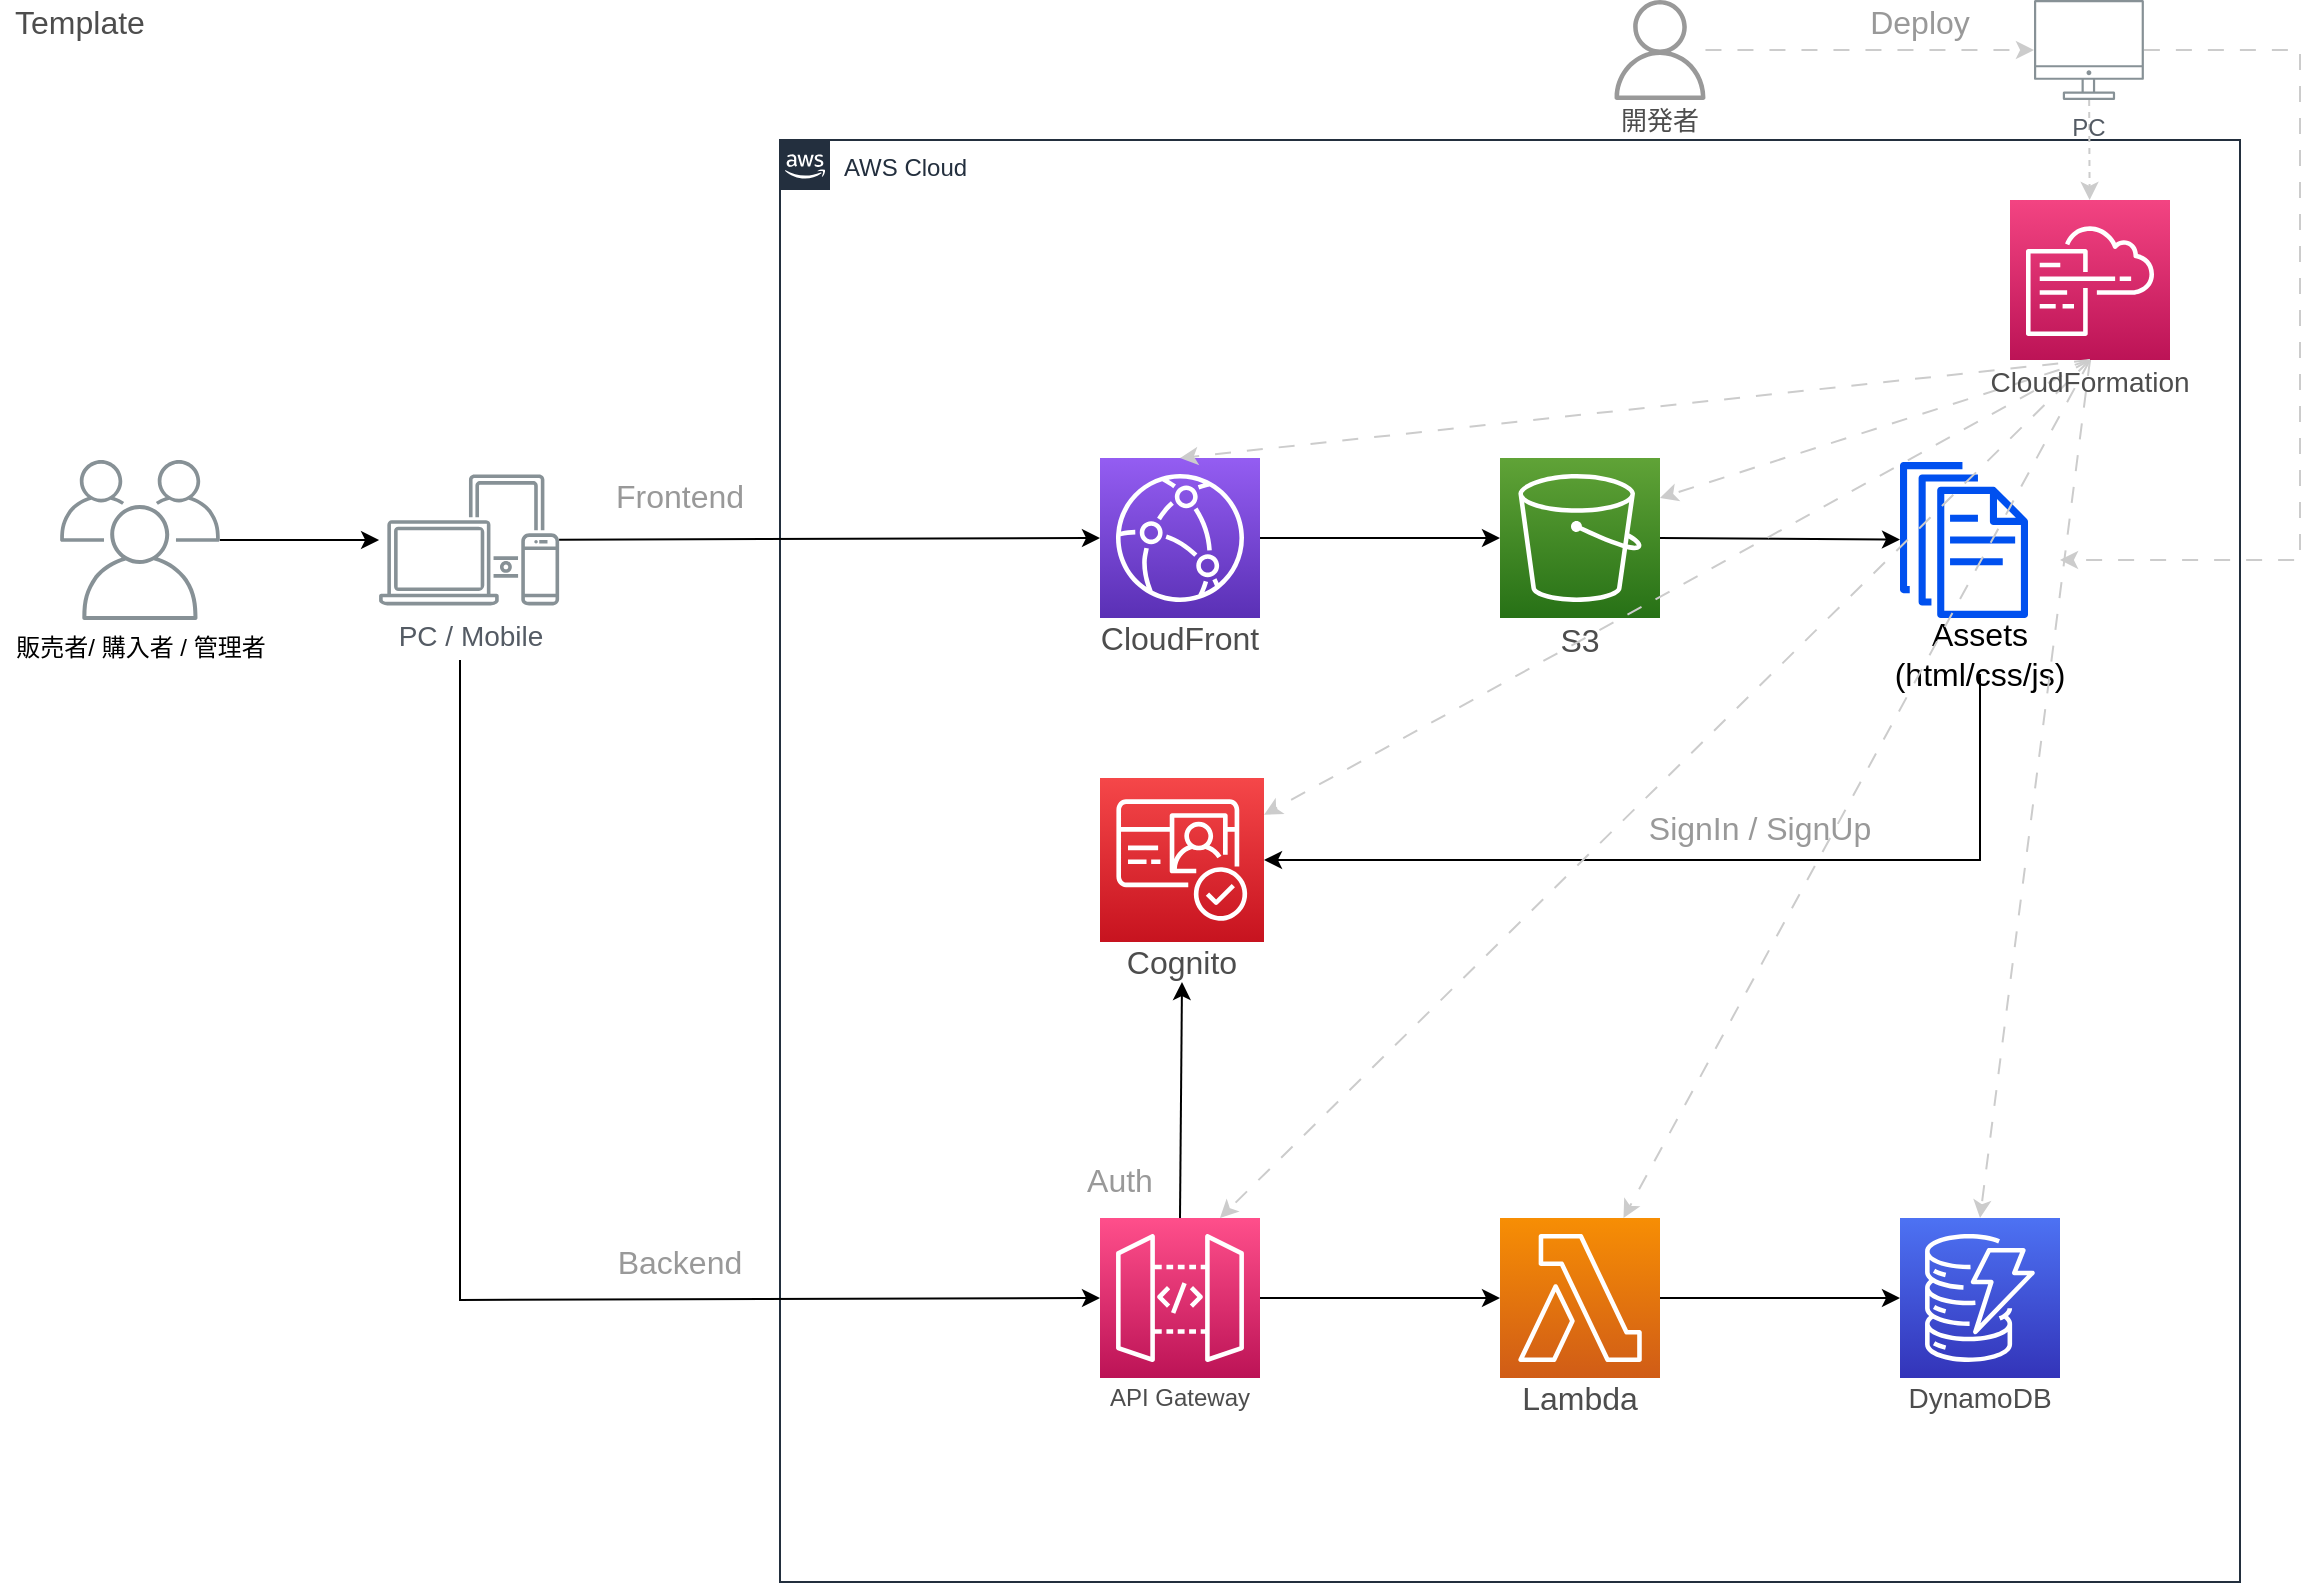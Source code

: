 <mxfile>
    <diagram id="nKzdxByq250dc3Etk0xF" name="ページ1">
        <mxGraphModel dx="1053" dy="658" grid="1" gridSize="10" guides="1" tooltips="1" connect="1" arrows="1" fold="1" page="1" pageScale="1" pageWidth="1169" pageHeight="827" background="none" math="0" shadow="0">
            <root>
                <mxCell id="0"/>
                <mxCell id="1" parent="0"/>
                <mxCell id="63" value="AWS Cloud" style="points=[[0,0],[0.25,0],[0.5,0],[0.75,0],[1,0],[1,0.25],[1,0.5],[1,0.75],[1,1],[0.75,1],[0.5,1],[0.25,1],[0,1],[0,0.75],[0,0.5],[0,0.25]];outlineConnect=0;gradientColor=none;html=1;whiteSpace=wrap;fontSize=12;fontStyle=0;container=1;pointerEvents=0;collapsible=0;recursiveResize=0;shape=mxgraph.aws4.group;grIcon=mxgraph.aws4.group_aws_cloud_alt;strokeColor=#232F3E;fillColor=default;verticalAlign=top;align=left;spacingLeft=30;fontColor=#232F3E;dashed=0;" parent="1" vertex="1">
                    <mxGeometry x="400" y="80" width="730" height="721" as="geometry"/>
                </mxCell>
                <mxCell id="172" value="" style="group" parent="63" vertex="1" connectable="0">
                    <mxGeometry x="160" y="319" width="82" height="102" as="geometry"/>
                </mxCell>
                <mxCell id="173" value="" style="sketch=0;points=[[0,0,0],[0.25,0,0],[0.5,0,0],[0.75,0,0],[1,0,0],[0,1,0],[0.25,1,0],[0.5,1,0],[0.75,1,0],[1,1,0],[0,0.25,0],[0,0.5,0],[0,0.75,0],[1,0.25,0],[1,0.5,0],[1,0.75,0]];outlineConnect=0;fontColor=#232F3E;gradientColor=#F54749;gradientDirection=north;fillColor=#C7131F;strokeColor=#ffffff;dashed=0;verticalLabelPosition=bottom;verticalAlign=top;align=center;html=1;fontSize=12;fontStyle=0;aspect=fixed;shape=mxgraph.aws4.resourceIcon;resIcon=mxgraph.aws4.cognito;" parent="172" vertex="1">
                    <mxGeometry width="82" height="82" as="geometry"/>
                </mxCell>
                <mxCell id="174" value="Cognito" style="text;html=1;strokeColor=none;fillColor=none;align=center;verticalAlign=middle;whiteSpace=wrap;rounded=0;fontStyle=0;fontSize=16;fontColor=#4D4D4D;" parent="172" vertex="1">
                    <mxGeometry y="82" width="82" height="20" as="geometry"/>
                </mxCell>
                <mxCell id="199" value="Auth" style="text;html=1;strokeColor=none;fillColor=none;align=center;verticalAlign=middle;whiteSpace=wrap;rounded=0;fontStyle=0;fontSize=16;fontColor=#999999;labelBorderColor=none;" parent="63" vertex="1">
                    <mxGeometry x="130" y="510" width="80" height="20" as="geometry"/>
                </mxCell>
                <mxCell id="175" value="" style="group" parent="63" vertex="1" connectable="0">
                    <mxGeometry x="160" y="539" width="480" height="100" as="geometry"/>
                </mxCell>
                <mxCell id="176" value="" style="group" parent="175" vertex="1" connectable="0">
                    <mxGeometry width="80" height="100" as="geometry"/>
                </mxCell>
                <mxCell id="177" value="" style="sketch=0;points=[[0,0,0],[0.25,0,0],[0.5,0,0],[0.75,0,0],[1,0,0],[0,1,0],[0.25,1,0],[0.5,1,0],[0.75,1,0],[1,1,0],[0,0.25,0],[0,0.5,0],[0,0.75,0],[1,0.25,0],[1,0.5,0],[1,0.75,0]];outlineConnect=0;fontColor=#232F3E;gradientColor=#FF4F8B;gradientDirection=north;fillColor=#BC1356;strokeColor=#ffffff;dashed=0;verticalLabelPosition=bottom;verticalAlign=top;align=center;html=1;fontSize=12;fontStyle=0;aspect=fixed;shape=mxgraph.aws4.resourceIcon;resIcon=mxgraph.aws4.api_gateway;" parent="176" vertex="1">
                    <mxGeometry width="80" height="80" as="geometry"/>
                </mxCell>
                <mxCell id="178" value="API Gateway" style="text;html=1;strokeColor=none;fillColor=none;align=center;verticalAlign=middle;whiteSpace=wrap;rounded=0;fontStyle=0;fontSize=12;fontColor=#4D4D4D;" parent="176" vertex="1">
                    <mxGeometry y="80" width="80" height="20" as="geometry"/>
                </mxCell>
                <mxCell id="179" value="" style="group" parent="175" vertex="1" connectable="0">
                    <mxGeometry x="200" width="80" height="100" as="geometry"/>
                </mxCell>
                <mxCell id="180" value="" style="sketch=0;points=[[0,0,0],[0.25,0,0],[0.5,0,0],[0.75,0,0],[1,0,0],[0,1,0],[0.25,1,0],[0.5,1,0],[0.75,1,0],[1,1,0],[0,0.25,0],[0,0.5,0],[0,0.75,0],[1,0.25,0],[1,0.5,0],[1,0.75,0]];outlineConnect=0;fontColor=#232F3E;gradientColor=#F78E04;gradientDirection=north;fillColor=#D05C17;strokeColor=#ffffff;dashed=0;verticalLabelPosition=bottom;verticalAlign=top;align=center;html=1;fontSize=12;fontStyle=0;aspect=fixed;shape=mxgraph.aws4.resourceIcon;resIcon=mxgraph.aws4.lambda;" parent="179" vertex="1">
                    <mxGeometry width="80" height="80" as="geometry"/>
                </mxCell>
                <mxCell id="181" value="Lambda" style="text;html=1;strokeColor=none;fillColor=none;align=center;verticalAlign=middle;whiteSpace=wrap;rounded=0;fontStyle=0;fontSize=16;fontColor=#4D4D4D;" parent="179" vertex="1">
                    <mxGeometry y="80" width="80" height="20" as="geometry"/>
                </mxCell>
                <mxCell id="182" value="" style="group" parent="175" vertex="1" connectable="0">
                    <mxGeometry x="400" width="80" height="100" as="geometry"/>
                </mxCell>
                <mxCell id="183" value="" style="sketch=0;points=[[0,0,0],[0.25,0,0],[0.5,0,0],[0.75,0,0],[1,0,0],[0,1,0],[0.25,1,0],[0.5,1,0],[0.75,1,0],[1,1,0],[0,0.25,0],[0,0.5,0],[0,0.75,0],[1,0.25,0],[1,0.5,0],[1,0.75,0]];outlineConnect=0;fontColor=#232F3E;gradientColor=#4D72F3;gradientDirection=north;fillColor=#3334B9;strokeColor=#ffffff;dashed=0;verticalLabelPosition=bottom;verticalAlign=top;align=center;html=1;fontSize=12;fontStyle=0;aspect=fixed;shape=mxgraph.aws4.resourceIcon;resIcon=mxgraph.aws4.dynamodb;" parent="182" vertex="1">
                    <mxGeometry width="80" height="80" as="geometry"/>
                </mxCell>
                <mxCell id="184" value="" style="edgeStyle=none;html=1;fontSize=14;" parent="182" source="185" target="183" edge="1">
                    <mxGeometry relative="1" as="geometry"/>
                </mxCell>
                <mxCell id="185" value="DynamoDB" style="text;html=1;strokeColor=none;fillColor=none;align=center;verticalAlign=middle;whiteSpace=wrap;rounded=0;fontStyle=0;fontSize=14;fontColor=#4D4D4D;" parent="182" vertex="1">
                    <mxGeometry y="80" width="80" height="20" as="geometry"/>
                </mxCell>
                <mxCell id="186" style="edgeStyle=none;html=1;exitX=1;exitY=0.5;exitDx=0;exitDy=0;exitPerimeter=0;" parent="175" source="177" target="180" edge="1">
                    <mxGeometry relative="1" as="geometry"/>
                </mxCell>
                <mxCell id="187" style="edgeStyle=none;html=1;exitX=1;exitY=0.5;exitDx=0;exitDy=0;exitPerimeter=0;entryX=0;entryY=0.5;entryDx=0;entryDy=0;entryPerimeter=0;" parent="175" source="180" target="183" edge="1">
                    <mxGeometry relative="1" as="geometry"/>
                </mxCell>
                <mxCell id="204" value="" style="sketch=0;outlineConnect=0;fillColor=#0050ef;strokeColor=#001DBC;dashed=0;verticalLabelPosition=bottom;verticalAlign=top;align=center;html=1;fontSize=12;fontStyle=0;aspect=fixed;pointerEvents=1;shape=mxgraph.aws4.documents;labelBorderColor=none;fontColor=#ffffff;" parent="63" vertex="1">
                    <mxGeometry x="560" y="161" width="64" height="78" as="geometry"/>
                </mxCell>
                <mxCell id="222" style="edgeStyle=none;rounded=0;html=1;exitX=0.5;exitY=1;exitDx=0;exitDy=0;entryX=1;entryY=0.5;entryDx=0;entryDy=0;entryPerimeter=0;fontSize=14;fontColor=#999999;" parent="63" source="205" target="173" edge="1">
                    <mxGeometry relative="1" as="geometry">
                        <mxPoint x="600" y="320" as="targetPoint"/>
                        <Array as="points">
                            <mxPoint x="600" y="360"/>
                        </Array>
                    </mxGeometry>
                </mxCell>
                <mxCell id="205" value="Assets&lt;br&gt;(html/css/js)" style="text;html=1;strokeColor=none;fillColor=none;align=center;verticalAlign=middle;whiteSpace=wrap;rounded=0;fontStyle=0;fontSize=16;fontColor=#000000;labelBorderColor=none;" parent="63" vertex="1">
                    <mxGeometry x="560" y="246" width="80" height="21" as="geometry"/>
                </mxCell>
                <mxCell id="164" value="" style="group" parent="63" vertex="1" connectable="0">
                    <mxGeometry x="160" y="159" width="80" height="100" as="geometry"/>
                </mxCell>
                <mxCell id="165" value="" style="sketch=0;points=[[0,0,0],[0.25,0,0],[0.5,0,0],[0.75,0,0],[1,0,0],[0,1,0],[0.25,1,0],[0.5,1,0],[0.75,1,0],[1,1,0],[0,0.25,0],[0,0.5,0],[0,0.75,0],[1,0.25,0],[1,0.5,0],[1,0.75,0]];outlineConnect=0;fontColor=#232F3E;gradientColor=#945DF2;gradientDirection=north;fillColor=#5A30B5;strokeColor=#ffffff;dashed=0;verticalLabelPosition=bottom;verticalAlign=top;align=center;html=1;fontSize=12;fontStyle=0;aspect=fixed;shape=mxgraph.aws4.resourceIcon;resIcon=mxgraph.aws4.cloudfront;" parent="164" vertex="1">
                    <mxGeometry width="80" height="80" as="geometry"/>
                </mxCell>
                <mxCell id="166" value="" style="edgeStyle=none;html=1;fontSize=14;" parent="164" source="167" target="165" edge="1">
                    <mxGeometry relative="1" as="geometry"/>
                </mxCell>
                <mxCell id="167" value="CloudFront" style="text;html=1;strokeColor=none;fillColor=none;align=center;verticalAlign=middle;whiteSpace=wrap;rounded=0;fontStyle=0;fontSize=16;fontColor=#4D4D4D;" parent="164" vertex="1">
                    <mxGeometry y="80" width="80" height="20" as="geometry"/>
                </mxCell>
                <mxCell id="168" value="" style="group" parent="63" vertex="1" connectable="0">
                    <mxGeometry x="360" y="159" width="80" height="101" as="geometry"/>
                </mxCell>
                <mxCell id="169" value="" style="sketch=0;points=[[0,0,0],[0.25,0,0],[0.5,0,0],[0.75,0,0],[1,0,0],[0,1,0],[0.25,1,0],[0.5,1,0],[0.75,1,0],[1,1,0],[0,0.25,0],[0,0.5,0],[0,0.75,0],[1,0.25,0],[1,0.5,0],[1,0.75,0]];outlineConnect=0;fontColor=#232F3E;gradientColor=#60A337;gradientDirection=north;fillColor=#277116;strokeColor=#ffffff;dashed=0;verticalLabelPosition=bottom;verticalAlign=top;align=center;html=1;fontSize=12;fontStyle=0;aspect=fixed;shape=mxgraph.aws4.resourceIcon;resIcon=mxgraph.aws4.s3;" parent="168" vertex="1">
                    <mxGeometry width="80" height="80" as="geometry"/>
                </mxCell>
                <mxCell id="170" value="S3" style="text;html=1;strokeColor=none;fillColor=none;align=center;verticalAlign=middle;whiteSpace=wrap;rounded=0;fontStyle=0;fontSize=16;fontColor=#4D4D4D;" parent="168" vertex="1">
                    <mxGeometry y="80" width="80" height="21" as="geometry"/>
                </mxCell>
                <mxCell id="171" style="edgeStyle=none;html=1;exitX=1;exitY=0.5;exitDx=0;exitDy=0;exitPerimeter=0;entryX=0;entryY=0.5;entryDx=0;entryDy=0;entryPerimeter=0;" parent="63" source="165" target="169" edge="1">
                    <mxGeometry relative="1" as="geometry"/>
                </mxCell>
                <mxCell id="206" style="edgeStyle=none;html=1;exitX=1;exitY=0.5;exitDx=0;exitDy=0;exitPerimeter=0;fontColor=#000000;" parent="63" source="169" target="204" edge="1">
                    <mxGeometry relative="1" as="geometry"/>
                </mxCell>
                <mxCell id="211" value="SignIn / SignUp" style="text;html=1;strokeColor=none;fillColor=none;align=center;verticalAlign=middle;whiteSpace=wrap;rounded=0;fontStyle=0;fontSize=16;fontColor=#999999;labelBorderColor=none;" parent="63" vertex="1">
                    <mxGeometry x="430" y="333" width="120" height="21" as="geometry"/>
                </mxCell>
                <mxCell id="224" style="edgeStyle=none;rounded=0;html=1;exitX=0.5;exitY=0;exitDx=0;exitDy=0;exitPerimeter=0;entryX=0.5;entryY=1;entryDx=0;entryDy=0;fontSize=14;fontColor=#999999;" parent="63" source="177" target="174" edge="1">
                    <mxGeometry relative="1" as="geometry"/>
                </mxCell>
                <mxCell id="236" style="edgeStyle=none;rounded=0;html=1;exitX=0.5;exitY=1;exitDx=0;exitDy=0;exitPerimeter=0;entryX=0.5;entryY=0;entryDx=0;entryDy=0;entryPerimeter=0;strokeColor=#CCCCCC;fontSize=13;fontColor=#4D4D4D;dashed=1;dashPattern=8 8;" parent="63" source="227" target="183" edge="1">
                    <mxGeometry relative="1" as="geometry"/>
                </mxCell>
                <mxCell id="227" value="" style="sketch=0;points=[[0,0,0],[0.25,0,0],[0.5,0,0],[0.75,0,0],[1,0,0],[0,1,0],[0.25,1,0],[0.5,1,0],[0.75,1,0],[1,1,0],[0,0.25,0],[0,0.5,0],[0,0.75,0],[1,0.25,0],[1,0.5,0],[1,0.75,0]];points=[[0,0,0],[0.25,0,0],[0.5,0,0],[0.75,0,0],[1,0,0],[0,1,0],[0.25,1,0],[0.5,1,0],[0.75,1,0],[1,1,0],[0,0.25,0],[0,0.5,0],[0,0.75,0],[1,0.25,0],[1,0.5,0],[1,0.75,0]];outlineConnect=0;fontColor=#232F3E;gradientColor=#F34482;gradientDirection=north;fillColor=#BC1356;strokeColor=#ffffff;dashed=0;verticalLabelPosition=bottom;verticalAlign=top;align=center;html=1;fontSize=12;fontStyle=0;aspect=fixed;shape=mxgraph.aws4.resourceIcon;resIcon=mxgraph.aws4.cloudformation;labelBorderColor=none;" parent="63" vertex="1">
                    <mxGeometry x="615" y="30" width="80" height="80" as="geometry"/>
                </mxCell>
                <mxCell id="231" style="edgeStyle=none;rounded=0;html=1;exitX=0.5;exitY=0;exitDx=0;exitDy=0;entryX=0.5;entryY=0;entryDx=0;entryDy=0;entryPerimeter=0;strokeColor=#CCCCCC;fontSize=13;fontColor=#4D4D4D;dashed=1;dashPattern=8 8;" parent="63" source="228" target="165" edge="1">
                    <mxGeometry relative="1" as="geometry"/>
                </mxCell>
                <mxCell id="232" style="edgeStyle=none;rounded=0;html=1;exitX=0.5;exitY=0;exitDx=0;exitDy=0;entryX=1;entryY=0.25;entryDx=0;entryDy=0;entryPerimeter=0;dashed=1;strokeColor=#CCCCCC;fontSize=13;fontColor=#4D4D4D;dashPattern=8 8;" parent="63" source="228" target="169" edge="1">
                    <mxGeometry relative="1" as="geometry"/>
                </mxCell>
                <mxCell id="233" style="edgeStyle=none;rounded=0;html=1;exitX=0.5;exitY=0;exitDx=0;exitDy=0;strokeColor=#CCCCCC;fontSize=13;fontColor=#4D4D4D;dashed=1;dashPattern=8 8;" parent="63" source="228" target="173" edge="1">
                    <mxGeometry relative="1" as="geometry"/>
                </mxCell>
                <mxCell id="234" style="edgeStyle=none;rounded=0;html=1;exitX=0.5;exitY=0;exitDx=0;exitDy=0;strokeColor=#CCCCCC;fontSize=13;fontColor=#4D4D4D;dashed=1;dashPattern=8 8;entryX=0.75;entryY=0;entryDx=0;entryDy=0;entryPerimeter=0;" parent="63" source="228" target="177" edge="1">
                    <mxGeometry relative="1" as="geometry"/>
                </mxCell>
                <mxCell id="235" style="edgeStyle=none;rounded=0;html=1;exitX=0.5;exitY=0;exitDx=0;exitDy=0;strokeColor=#CCCCCC;fontSize=13;fontColor=#4D4D4D;dashed=1;dashPattern=8 8;" parent="63" source="228" target="180" edge="1">
                    <mxGeometry relative="1" as="geometry"/>
                </mxCell>
                <mxCell id="228" value="CloudFormation" style="text;html=1;strokeColor=none;fillColor=none;align=center;verticalAlign=middle;whiteSpace=wrap;rounded=0;fontStyle=0;fontSize=14;fontColor=#4D4D4D;" parent="63" vertex="1">
                    <mxGeometry x="615" y="110" width="80" height="21" as="geometry"/>
                </mxCell>
                <mxCell id="70" value="Template" style="text;html=1;strokeColor=none;fillColor=none;align=center;verticalAlign=middle;whiteSpace=wrap;rounded=0;fontStyle=0;fontSize=16;fontColor=#4D4D4D;" parent="1" vertex="1">
                    <mxGeometry x="10" y="10" width="80" height="21" as="geometry"/>
                </mxCell>
                <mxCell id="201" style="edgeStyle=none;html=1;entryX=0;entryY=0.5;entryDx=0;entryDy=0;entryPerimeter=0;fontColor=#999999;rounded=0;" parent="1" target="177" edge="1">
                    <mxGeometry relative="1" as="geometry">
                        <mxPoint x="240" y="340" as="sourcePoint"/>
                        <Array as="points">
                            <mxPoint x="240" y="660"/>
                        </Array>
                    </mxGeometry>
                </mxCell>
                <mxCell id="215" style="edgeStyle=none;rounded=0;html=1;entryX=0;entryY=0.5;entryDx=0;entryDy=0;entryPerimeter=0;fontColor=#000000;" parent="1" source="92" target="165" edge="1">
                    <mxGeometry relative="1" as="geometry"/>
                </mxCell>
                <mxCell id="92" value="&lt;font style=&quot;font-size: 14px;&quot;&gt;PC / Mobile&lt;/font&gt;" style="sketch=0;outlineConnect=0;gradientColor=none;fontColor=#545B64;strokeColor=none;fillColor=#879196;dashed=0;verticalLabelPosition=bottom;verticalAlign=top;align=center;html=1;fontSize=12;fontStyle=0;aspect=fixed;shape=mxgraph.aws4.illustration_devices;pointerEvents=1" parent="1" vertex="1">
                    <mxGeometry x="199.55" y="247.14" width="90.01" height="65.71" as="geometry"/>
                </mxCell>
                <mxCell id="190" style="edgeStyle=none;html=1;" parent="1" source="98" target="92" edge="1">
                    <mxGeometry relative="1" as="geometry">
                        <mxPoint x="239.55" y="330" as="targetPoint"/>
                    </mxGeometry>
                </mxCell>
                <mxCell id="98" value="&lt;font color=&quot;#000000&quot;&gt;販売者/ 購入者 / 管理者&lt;/font&gt;" style="sketch=0;outlineConnect=0;gradientColor=none;fontColor=#545B64;strokeColor=none;fillColor=#879196;dashed=0;verticalLabelPosition=bottom;verticalAlign=top;align=center;html=1;fontSize=12;fontStyle=0;aspect=fixed;shape=mxgraph.aws4.illustration_users;pointerEvents=1" parent="1" vertex="1">
                    <mxGeometry x="40" y="239.99" width="80" height="80" as="geometry"/>
                </mxCell>
                <mxCell id="194" value="Frontend" style="text;html=1;strokeColor=none;fillColor=none;align=center;verticalAlign=middle;whiteSpace=wrap;rounded=0;fontStyle=0;fontSize=16;fontColor=#999999;labelBorderColor=none;" parent="1" vertex="1">
                    <mxGeometry x="310" y="247.14" width="80" height="21" as="geometry"/>
                </mxCell>
                <mxCell id="197" value="Backend" style="text;html=1;strokeColor=none;fillColor=none;align=center;verticalAlign=middle;whiteSpace=wrap;rounded=0;fontStyle=0;fontSize=16;fontColor=#999999;labelBorderColor=none;" parent="1" vertex="1">
                    <mxGeometry x="310" y="630" width="80" height="21" as="geometry"/>
                </mxCell>
                <mxCell id="225" value="" style="sketch=0;outlineConnect=0;fontColor=#999999;gradientColor=none;fillColor=#999999;strokeColor=none;dashed=0;verticalLabelPosition=bottom;verticalAlign=top;align=center;html=1;fontSize=12;fontStyle=0;aspect=fixed;pointerEvents=1;shape=mxgraph.aws4.user;labelBorderColor=none;" parent="1" vertex="1">
                    <mxGeometry x="815" y="10" width="50" height="50" as="geometry"/>
                </mxCell>
                <mxCell id="230" style="edgeStyle=none;rounded=0;html=1;fontSize=13;fontColor=#CCCCCC;dashed=1;strokeColor=#CCCCCC;dashPattern=8 8;" parent="1" source="225" target="241" edge="1">
                    <mxGeometry relative="1" as="geometry"/>
                </mxCell>
                <mxCell id="226" value="開発者" style="text;html=1;strokeColor=none;fillColor=none;align=center;verticalAlign=middle;whiteSpace=wrap;rounded=0;fontStyle=0;fontSize=13;fontColor=#4D4D4D;" parent="1" vertex="1">
                    <mxGeometry x="800" y="59" width="80" height="21" as="geometry"/>
                </mxCell>
                <mxCell id="242" value="" style="edgeStyle=none;rounded=0;html=1;dashed=1;strokeColor=#CCCCCC;fontSize=14;fontColor=#CCCCCC;" parent="1" source="241" target="227" edge="1">
                    <mxGeometry relative="1" as="geometry"/>
                </mxCell>
                <mxCell id="245" style="edgeStyle=none;rounded=0;html=1;dashed=1;strokeColor=#CCCCCC;fontSize=14;fontColor=#CCCCCC;dashPattern=8 8;" parent="1" source="241" edge="1">
                    <mxGeometry relative="1" as="geometry">
                        <mxPoint x="1040" y="290" as="targetPoint"/>
                        <Array as="points">
                            <mxPoint x="1160" y="35"/>
                            <mxPoint x="1160" y="290"/>
                        </Array>
                    </mxGeometry>
                </mxCell>
                <mxCell id="241" value="PC" style="sketch=0;outlineConnect=0;gradientColor=none;fontColor=#545B64;strokeColor=none;fillColor=#879196;dashed=0;verticalLabelPosition=bottom;verticalAlign=top;align=center;html=1;fontSize=12;fontStyle=0;aspect=fixed;shape=mxgraph.aws4.illustration_desktop;pointerEvents=1;labelBorderColor=none;" parent="1" vertex="1">
                    <mxGeometry x="1027" y="10" width="54.94" height="50" as="geometry"/>
                </mxCell>
                <mxCell id="243" value="Deploy" style="text;html=1;strokeColor=none;fillColor=none;align=center;verticalAlign=middle;whiteSpace=wrap;rounded=0;fontStyle=0;fontSize=16;fontColor=#999999;labelBorderColor=none;" parent="1" vertex="1">
                    <mxGeometry x="930" y="11" width="80" height="20" as="geometry"/>
                </mxCell>
            </root>
        </mxGraphModel>
    </diagram>
</mxfile>
